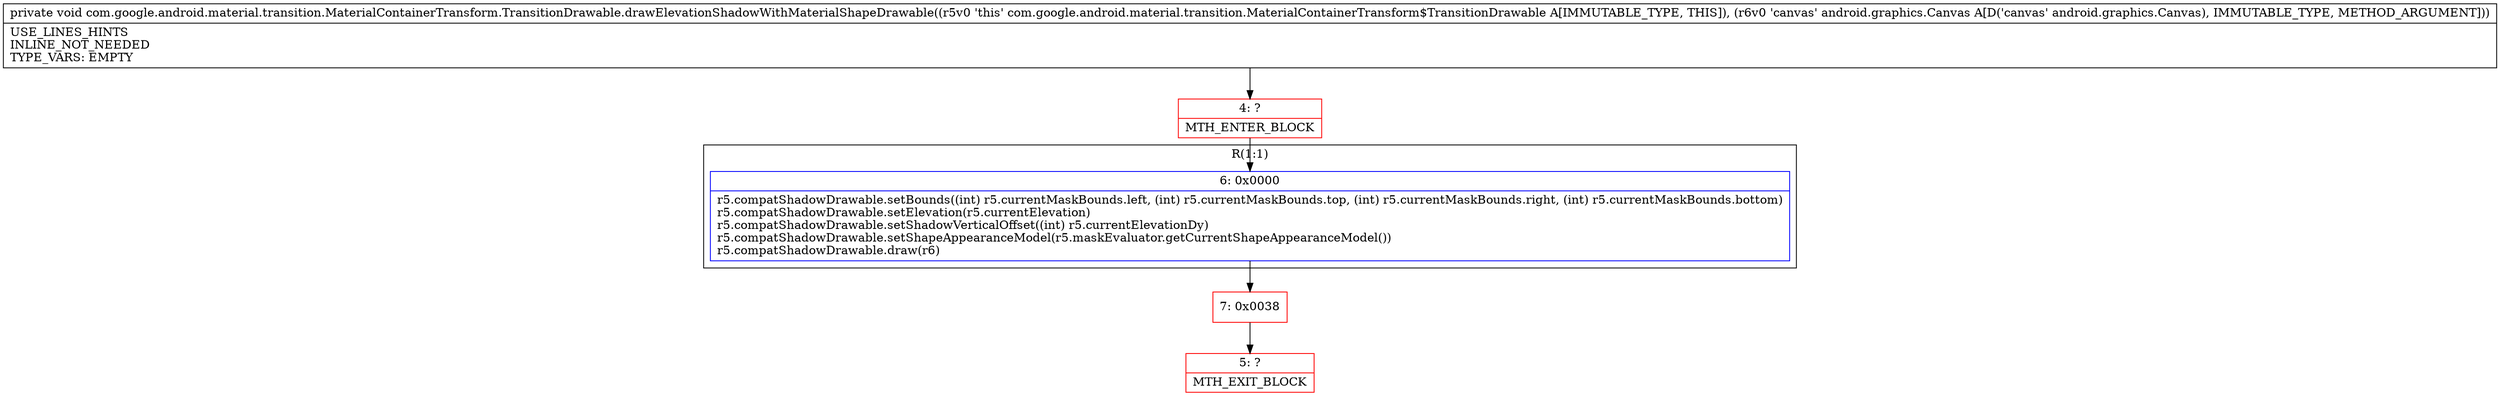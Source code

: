 digraph "CFG forcom.google.android.material.transition.MaterialContainerTransform.TransitionDrawable.drawElevationShadowWithMaterialShapeDrawable(Landroid\/graphics\/Canvas;)V" {
subgraph cluster_Region_1193744428 {
label = "R(1:1)";
node [shape=record,color=blue];
Node_6 [shape=record,label="{6\:\ 0x0000|r5.compatShadowDrawable.setBounds((int) r5.currentMaskBounds.left, (int) r5.currentMaskBounds.top, (int) r5.currentMaskBounds.right, (int) r5.currentMaskBounds.bottom)\lr5.compatShadowDrawable.setElevation(r5.currentElevation)\lr5.compatShadowDrawable.setShadowVerticalOffset((int) r5.currentElevationDy)\lr5.compatShadowDrawable.setShapeAppearanceModel(r5.maskEvaluator.getCurrentShapeAppearanceModel())\lr5.compatShadowDrawable.draw(r6)\l}"];
}
Node_4 [shape=record,color=red,label="{4\:\ ?|MTH_ENTER_BLOCK\l}"];
Node_7 [shape=record,color=red,label="{7\:\ 0x0038}"];
Node_5 [shape=record,color=red,label="{5\:\ ?|MTH_EXIT_BLOCK\l}"];
MethodNode[shape=record,label="{private void com.google.android.material.transition.MaterialContainerTransform.TransitionDrawable.drawElevationShadowWithMaterialShapeDrawable((r5v0 'this' com.google.android.material.transition.MaterialContainerTransform$TransitionDrawable A[IMMUTABLE_TYPE, THIS]), (r6v0 'canvas' android.graphics.Canvas A[D('canvas' android.graphics.Canvas), IMMUTABLE_TYPE, METHOD_ARGUMENT]))  | USE_LINES_HINTS\lINLINE_NOT_NEEDED\lTYPE_VARS: EMPTY\l}"];
MethodNode -> Node_4;Node_6 -> Node_7;
Node_4 -> Node_6;
Node_7 -> Node_5;
}

